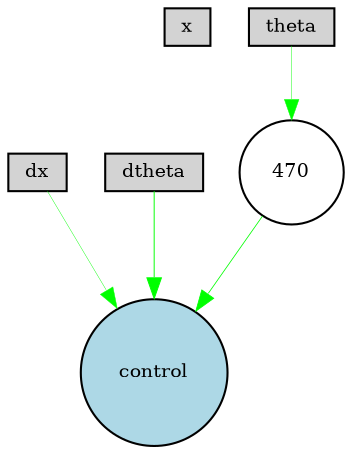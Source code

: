 digraph {
	node [fontsize=9 height=0.2 shape=circle width=0.2]
	x [fillcolor=lightgray shape=box style=filled]
	dx [fillcolor=lightgray shape=box style=filled]
	theta [fillcolor=lightgray shape=box style=filled]
	dtheta [fillcolor=lightgray shape=box style=filled]
	control [fillcolor=lightblue style=filled]
	470 [fillcolor=white style=filled]
	dtheta -> control [color=green penwidth=0.45622202779397447 style=solid]
	dx -> control [color=green penwidth=0.20608772339569953 style=solid]
	theta -> 470 [color=green penwidth=0.21574784378776304 style=solid]
	470 -> control [color=green penwidth=0.3792005229368186 style=solid]
}
